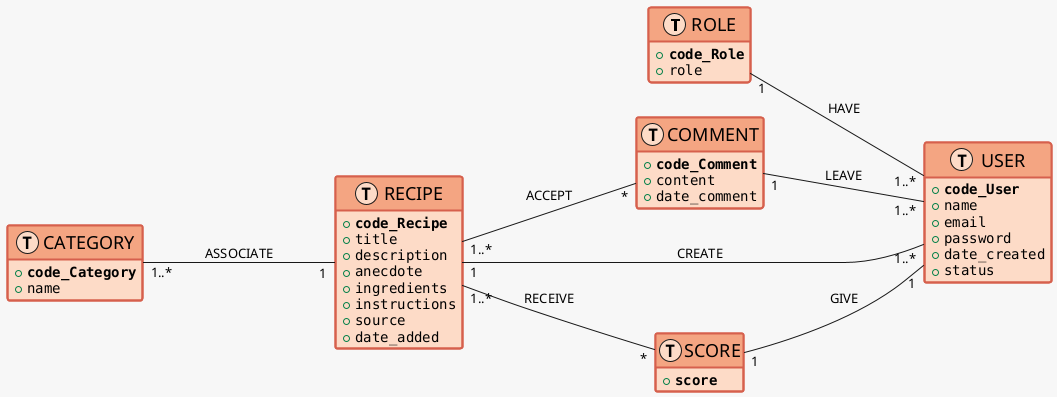 ' Generated by Mocodo 4.2.11

@startuml "MCD"

!define Table(x) class "x" << (T,#fddbc7) >>
!define pk(x) <b>x</b>
hide methods
left to right direction
skinparam groupInheritance 2
skinparam lineThickness 2
skinparam lineColor #4393c3
skinparam backgroundColor #f7f7f7
skinparam classAttributeFontColor #000000
skinparam classAttributeFontName Monospaced
skinparam classAttributeFontSize 14
skinparam classBackgroundColor #fddbc7
skinparam classBorderColor #d6604d
skinparam classBorderThickness 2
skinparam classFontColor #000000
skinparam classFontName Arial
skinparam classFontSize 18
skinparam classHeaderBackgroundColor #f4a582

Table("ROLE") {
    {field} + pk(code_Role)
    {field} + role
}

"COMMENT" "1" --- "1..*" "USER": "LEAVE"

Table("COMMENT") {
    {field} + pk(code_Comment)
    {field} + content
    {field} + date_comment
}

"RECIPE" "1..*" --- "*" "COMMENT": "ACCEPT"

Table("CATEGORY") {
    {field} + pk(code_Category)
    {field} + name
}

"ROLE" "1" --- "1..*" "USER": "HAVE"

Table("USER") {
    {field} + pk(code_User)
    {field} + name
    {field} + email
    {field} + password
    {field} + date_created
    {field} + status
}

"RECIPE" "1" --- "1..*" "USER": "CREATE"

Table("RECIPE") {
    {field} + pk(code_Recipe)
    {field} + title
    {field} + description
    {field} + anecdote
    {field} + ingredients
    {field} + instructions
    {field} + source
    {field} + date_added
}

"CATEGORY" "1..*" --- "1" "RECIPE": "ASSOCIATE"

"SCORE" "1" --- "1" "USER": "GIVE"

Table("SCORE") {
    {field} + pk(score)
}

"RECIPE" "1..*" --- "*" "SCORE": "RECEIVE"

@enduml
